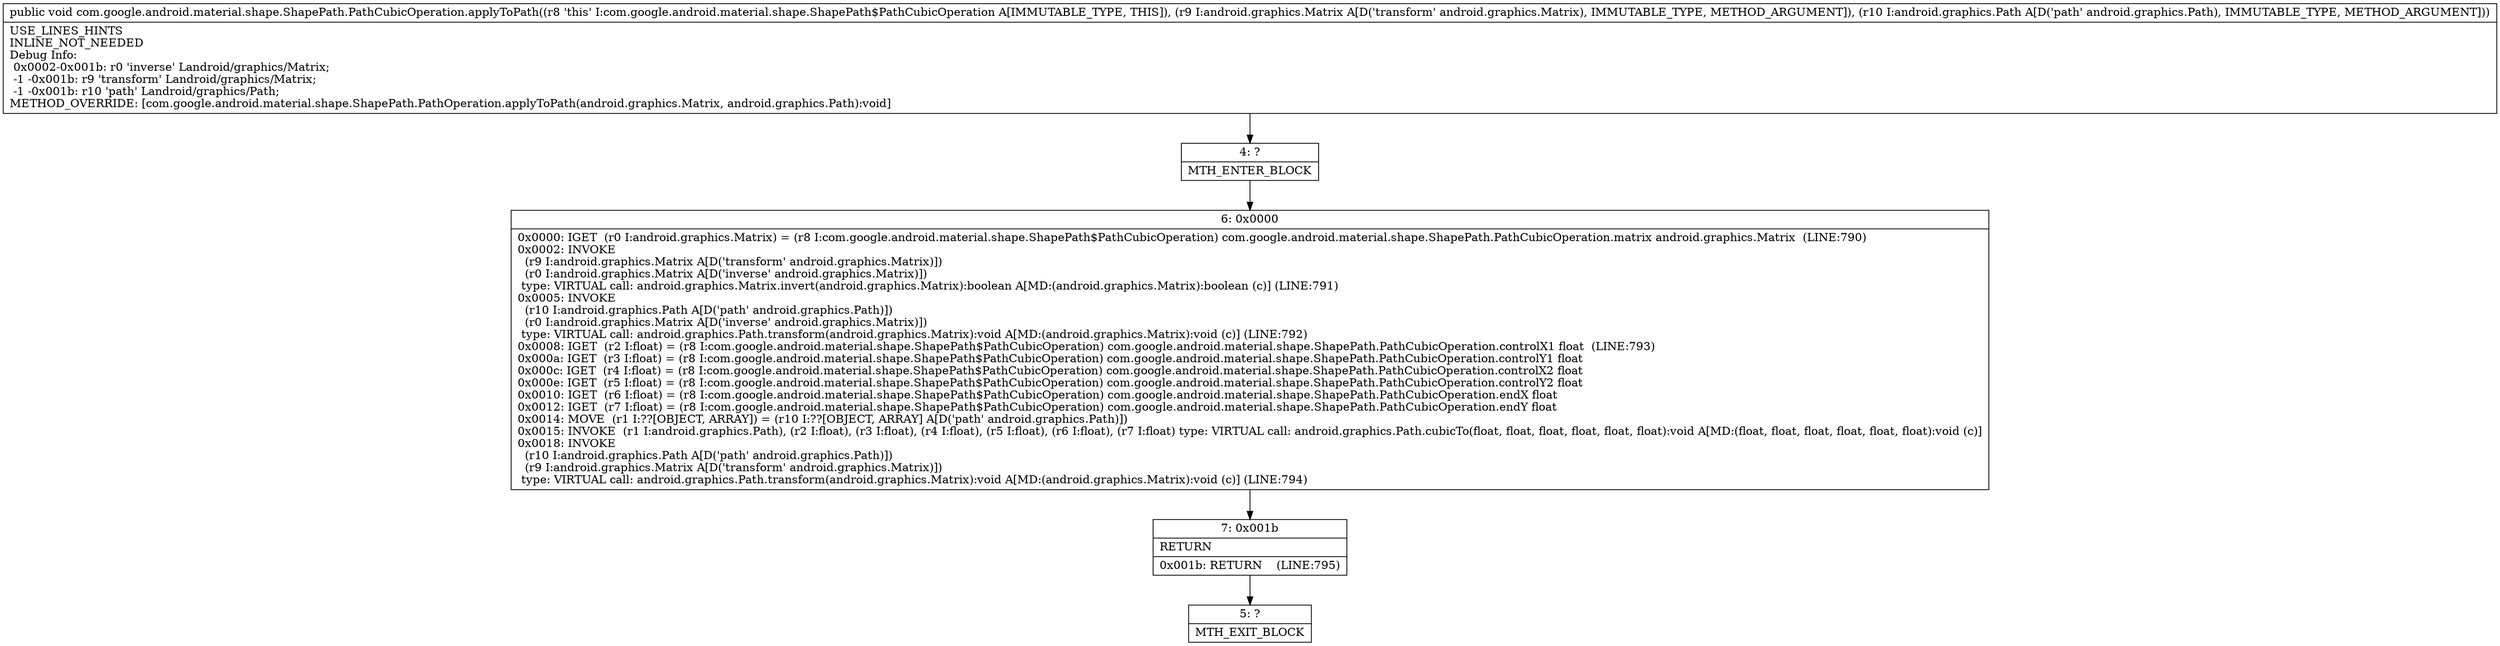 digraph "CFG forcom.google.android.material.shape.ShapePath.PathCubicOperation.applyToPath(Landroid\/graphics\/Matrix;Landroid\/graphics\/Path;)V" {
Node_4 [shape=record,label="{4\:\ ?|MTH_ENTER_BLOCK\l}"];
Node_6 [shape=record,label="{6\:\ 0x0000|0x0000: IGET  (r0 I:android.graphics.Matrix) = (r8 I:com.google.android.material.shape.ShapePath$PathCubicOperation) com.google.android.material.shape.ShapePath.PathCubicOperation.matrix android.graphics.Matrix  (LINE:790)\l0x0002: INVOKE  \l  (r9 I:android.graphics.Matrix A[D('transform' android.graphics.Matrix)])\l  (r0 I:android.graphics.Matrix A[D('inverse' android.graphics.Matrix)])\l type: VIRTUAL call: android.graphics.Matrix.invert(android.graphics.Matrix):boolean A[MD:(android.graphics.Matrix):boolean (c)] (LINE:791)\l0x0005: INVOKE  \l  (r10 I:android.graphics.Path A[D('path' android.graphics.Path)])\l  (r0 I:android.graphics.Matrix A[D('inverse' android.graphics.Matrix)])\l type: VIRTUAL call: android.graphics.Path.transform(android.graphics.Matrix):void A[MD:(android.graphics.Matrix):void (c)] (LINE:792)\l0x0008: IGET  (r2 I:float) = (r8 I:com.google.android.material.shape.ShapePath$PathCubicOperation) com.google.android.material.shape.ShapePath.PathCubicOperation.controlX1 float  (LINE:793)\l0x000a: IGET  (r3 I:float) = (r8 I:com.google.android.material.shape.ShapePath$PathCubicOperation) com.google.android.material.shape.ShapePath.PathCubicOperation.controlY1 float \l0x000c: IGET  (r4 I:float) = (r8 I:com.google.android.material.shape.ShapePath$PathCubicOperation) com.google.android.material.shape.ShapePath.PathCubicOperation.controlX2 float \l0x000e: IGET  (r5 I:float) = (r8 I:com.google.android.material.shape.ShapePath$PathCubicOperation) com.google.android.material.shape.ShapePath.PathCubicOperation.controlY2 float \l0x0010: IGET  (r6 I:float) = (r8 I:com.google.android.material.shape.ShapePath$PathCubicOperation) com.google.android.material.shape.ShapePath.PathCubicOperation.endX float \l0x0012: IGET  (r7 I:float) = (r8 I:com.google.android.material.shape.ShapePath$PathCubicOperation) com.google.android.material.shape.ShapePath.PathCubicOperation.endY float \l0x0014: MOVE  (r1 I:??[OBJECT, ARRAY]) = (r10 I:??[OBJECT, ARRAY] A[D('path' android.graphics.Path)]) \l0x0015: INVOKE  (r1 I:android.graphics.Path), (r2 I:float), (r3 I:float), (r4 I:float), (r5 I:float), (r6 I:float), (r7 I:float) type: VIRTUAL call: android.graphics.Path.cubicTo(float, float, float, float, float, float):void A[MD:(float, float, float, float, float, float):void (c)]\l0x0018: INVOKE  \l  (r10 I:android.graphics.Path A[D('path' android.graphics.Path)])\l  (r9 I:android.graphics.Matrix A[D('transform' android.graphics.Matrix)])\l type: VIRTUAL call: android.graphics.Path.transform(android.graphics.Matrix):void A[MD:(android.graphics.Matrix):void (c)] (LINE:794)\l}"];
Node_7 [shape=record,label="{7\:\ 0x001b|RETURN\l|0x001b: RETURN    (LINE:795)\l}"];
Node_5 [shape=record,label="{5\:\ ?|MTH_EXIT_BLOCK\l}"];
MethodNode[shape=record,label="{public void com.google.android.material.shape.ShapePath.PathCubicOperation.applyToPath((r8 'this' I:com.google.android.material.shape.ShapePath$PathCubicOperation A[IMMUTABLE_TYPE, THIS]), (r9 I:android.graphics.Matrix A[D('transform' android.graphics.Matrix), IMMUTABLE_TYPE, METHOD_ARGUMENT]), (r10 I:android.graphics.Path A[D('path' android.graphics.Path), IMMUTABLE_TYPE, METHOD_ARGUMENT]))  | USE_LINES_HINTS\lINLINE_NOT_NEEDED\lDebug Info:\l  0x0002\-0x001b: r0 'inverse' Landroid\/graphics\/Matrix;\l  \-1 \-0x001b: r9 'transform' Landroid\/graphics\/Matrix;\l  \-1 \-0x001b: r10 'path' Landroid\/graphics\/Path;\lMETHOD_OVERRIDE: [com.google.android.material.shape.ShapePath.PathOperation.applyToPath(android.graphics.Matrix, android.graphics.Path):void]\l}"];
MethodNode -> Node_4;Node_4 -> Node_6;
Node_6 -> Node_7;
Node_7 -> Node_5;
}

